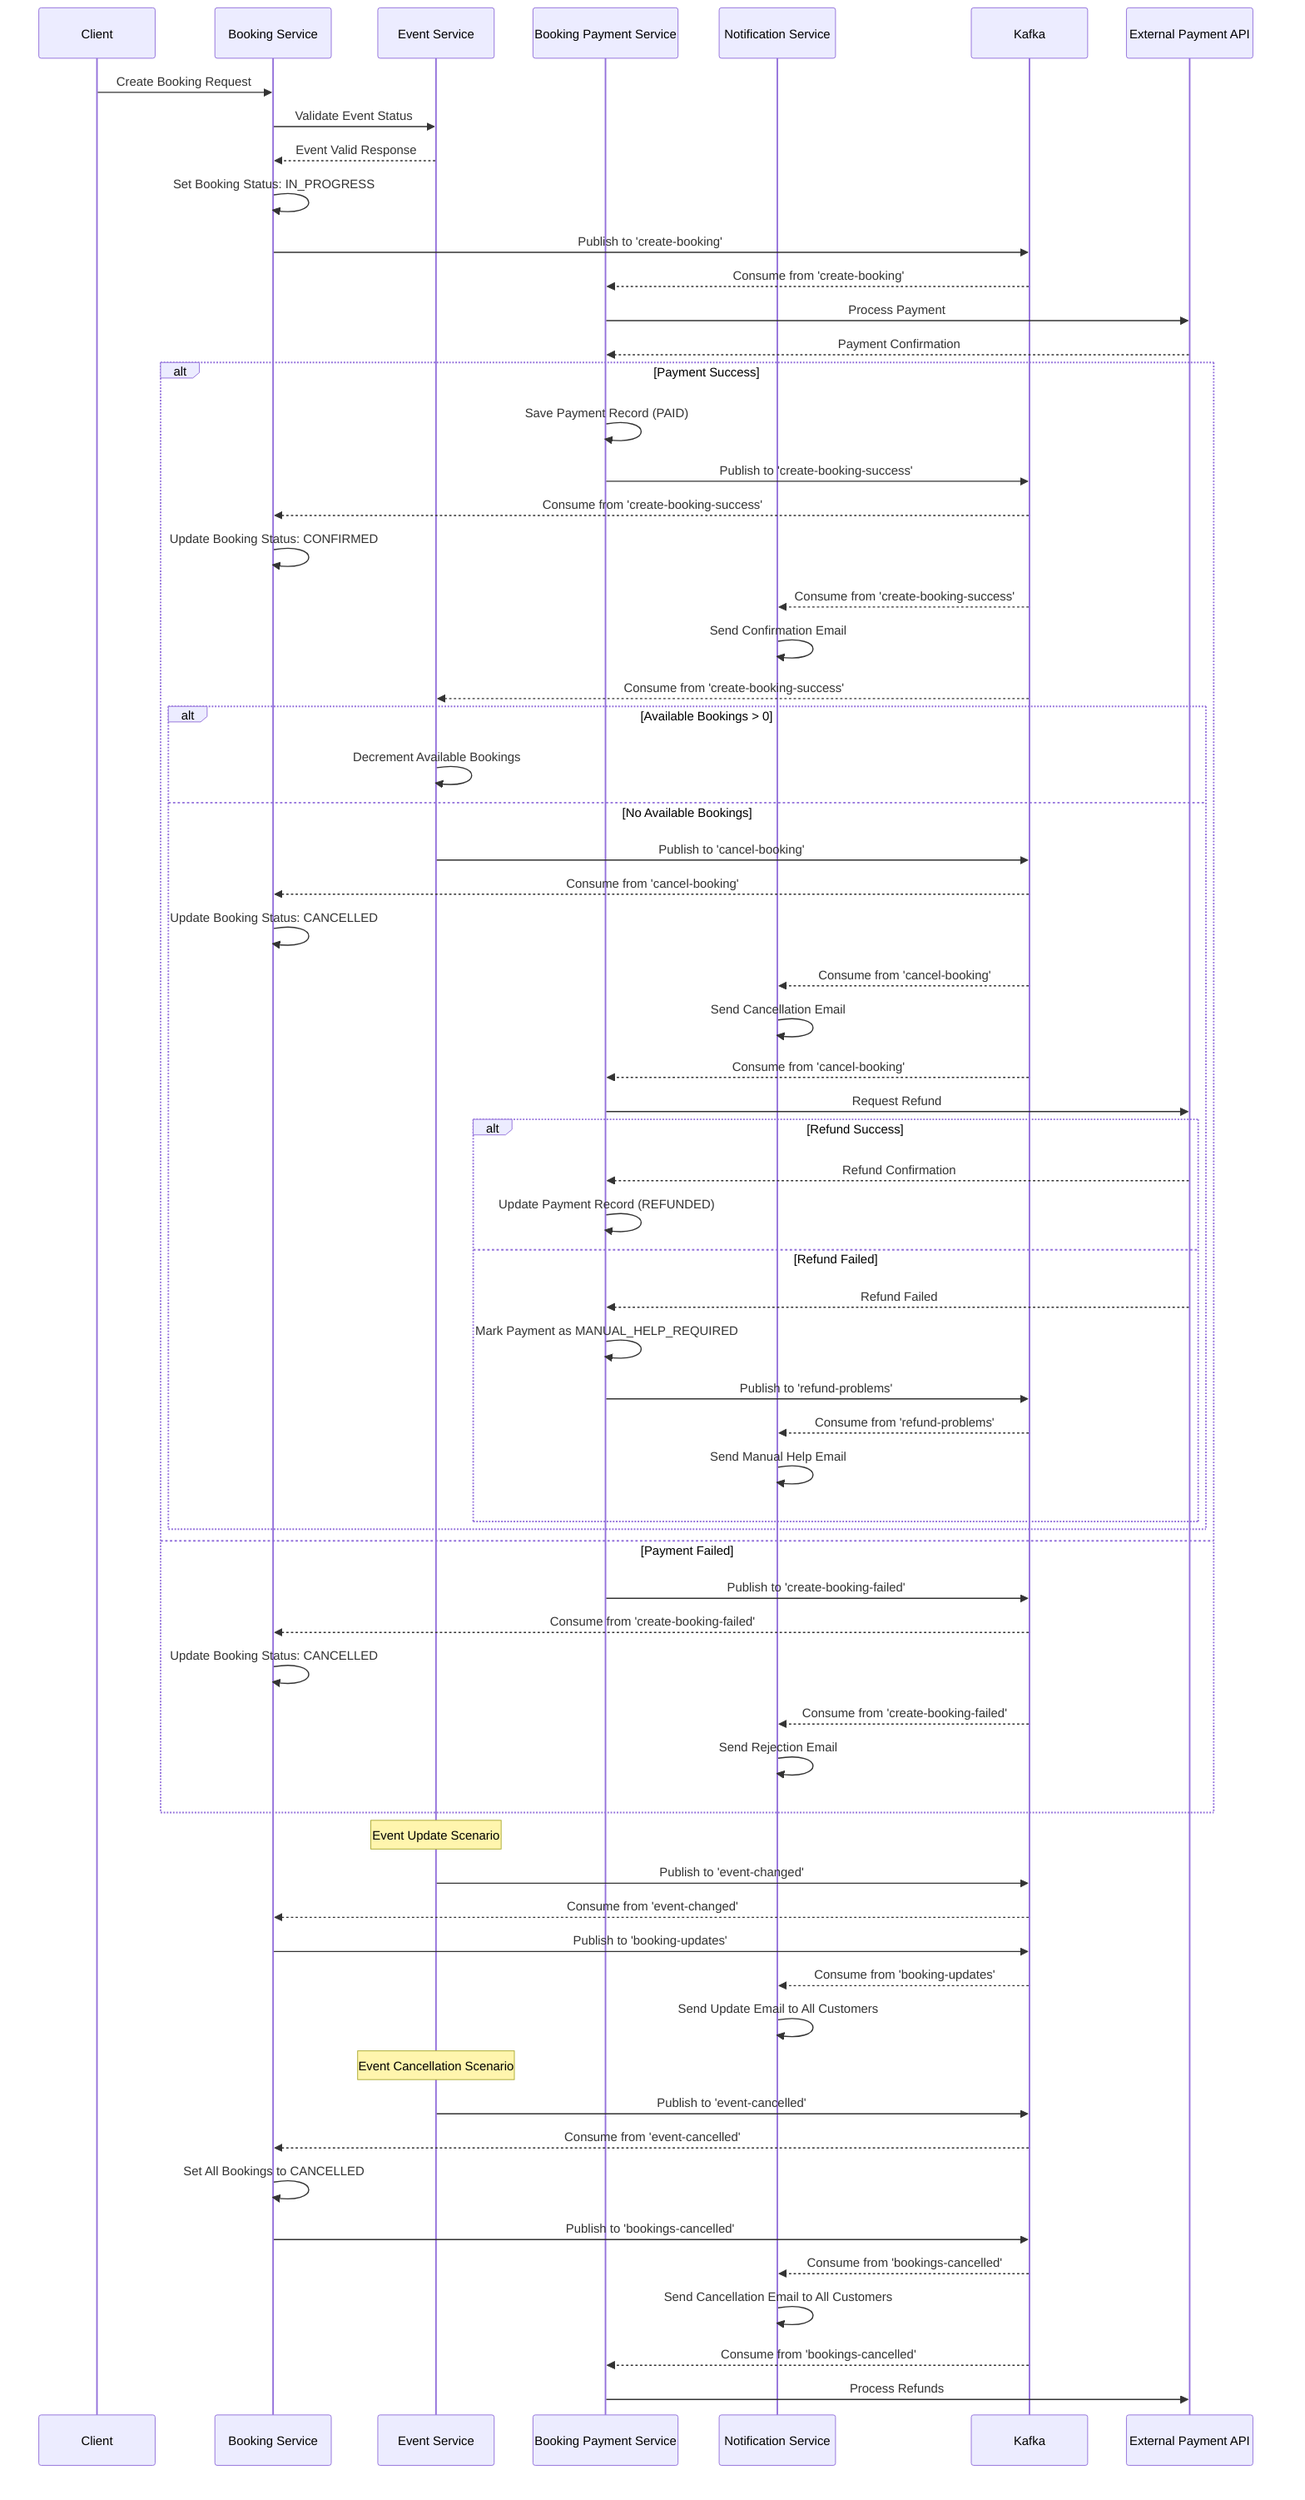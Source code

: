 sequenceDiagram
    participant Client
    participant BS as Booking Service
    participant ES as Event Service
    participant BPS as Booking Payment Service
    participant NS as Notification Service
    participant Kafka
    participant PaymentAPI as External Payment API
    
    Client->>BS: Create Booking Request
    BS->>ES: Validate Event Status
    ES-->>BS: Event Valid Response
    
    BS->>BS: Set Booking Status: IN_PROGRESS
    BS->>Kafka: Publish to 'create-booking'
    
    Kafka-->>BPS: Consume from 'create-booking'
    BPS->>PaymentAPI: Process Payment
    PaymentAPI-->>BPS: Payment Confirmation
    
    alt Payment Success
        BPS->>BPS: Save Payment Record (PAID)
        BPS->>Kafka: Publish to 'create-booking-success'
        
        Kafka-->>BS: Consume from 'create-booking-success'
        BS->>BS: Update Booking Status: CONFIRMED
        
        Kafka-->>NS: Consume from 'create-booking-success'
        NS->>NS: Send Confirmation Email
        
        Kafka-->>ES: Consume from 'create-booking-success'
        
        alt Available Bookings > 0
            ES->>ES: Decrement Available Bookings
        else No Available Bookings
            ES->>Kafka: Publish to 'cancel-booking'
            
            Kafka-->>BS: Consume from 'cancel-booking'
            BS->>BS: Update Booking Status: CANCELLED
            
            Kafka-->>NS: Consume from 'cancel-booking'
            NS->>NS: Send Cancellation Email
            
            Kafka-->>BPS: Consume from 'cancel-booking'
            BPS->>PaymentAPI: Request Refund
            
            alt Refund Success
                PaymentAPI-->>BPS: Refund Confirmation
                BPS->>BPS: Update Payment Record (REFUNDED)
            else Refund Failed
                PaymentAPI-->>BPS: Refund Failed
                BPS->>BPS: Mark Payment as MANUAL_HELP_REQUIRED
                BPS->>Kafka: Publish to 'refund-problems'
                
                Kafka-->>NS: Consume from 'refund-problems'
                NS->>NS: Send Manual Help Email
            end
        end
    else Payment Failed
        BPS->>Kafka: Publish to 'create-booking-failed'
        
        Kafka-->>BS: Consume from 'create-booking-failed'
        BS->>BS: Update Booking Status: CANCELLED
        
        Kafka-->>NS: Consume from 'create-booking-failed'
        NS->>NS: Send Rejection Email
    end
    
    note over ES: Event Update Scenario
    ES->>Kafka: Publish to 'event-changed'
    Kafka-->>BS: Consume from 'event-changed'
    BS->>Kafka: Publish to 'booking-updates'
    Kafka-->>NS: Consume from 'booking-updates'
    NS->>NS: Send Update Email to All Customers
    
    note over ES: Event Cancellation Scenario
    ES->>Kafka: Publish to 'event-cancelled'
    Kafka-->>BS: Consume from 'event-cancelled'
    BS->>BS: Set All Bookings to CANCELLED
    BS->>Kafka: Publish to 'bookings-cancelled'
    Kafka-->>NS: Consume from 'bookings-cancelled'
    NS->>NS: Send Cancellation Email to All Customers
    Kafka-->>BPS: Consume from 'bookings-cancelled'
    BPS->>PaymentAPI: Process Refunds